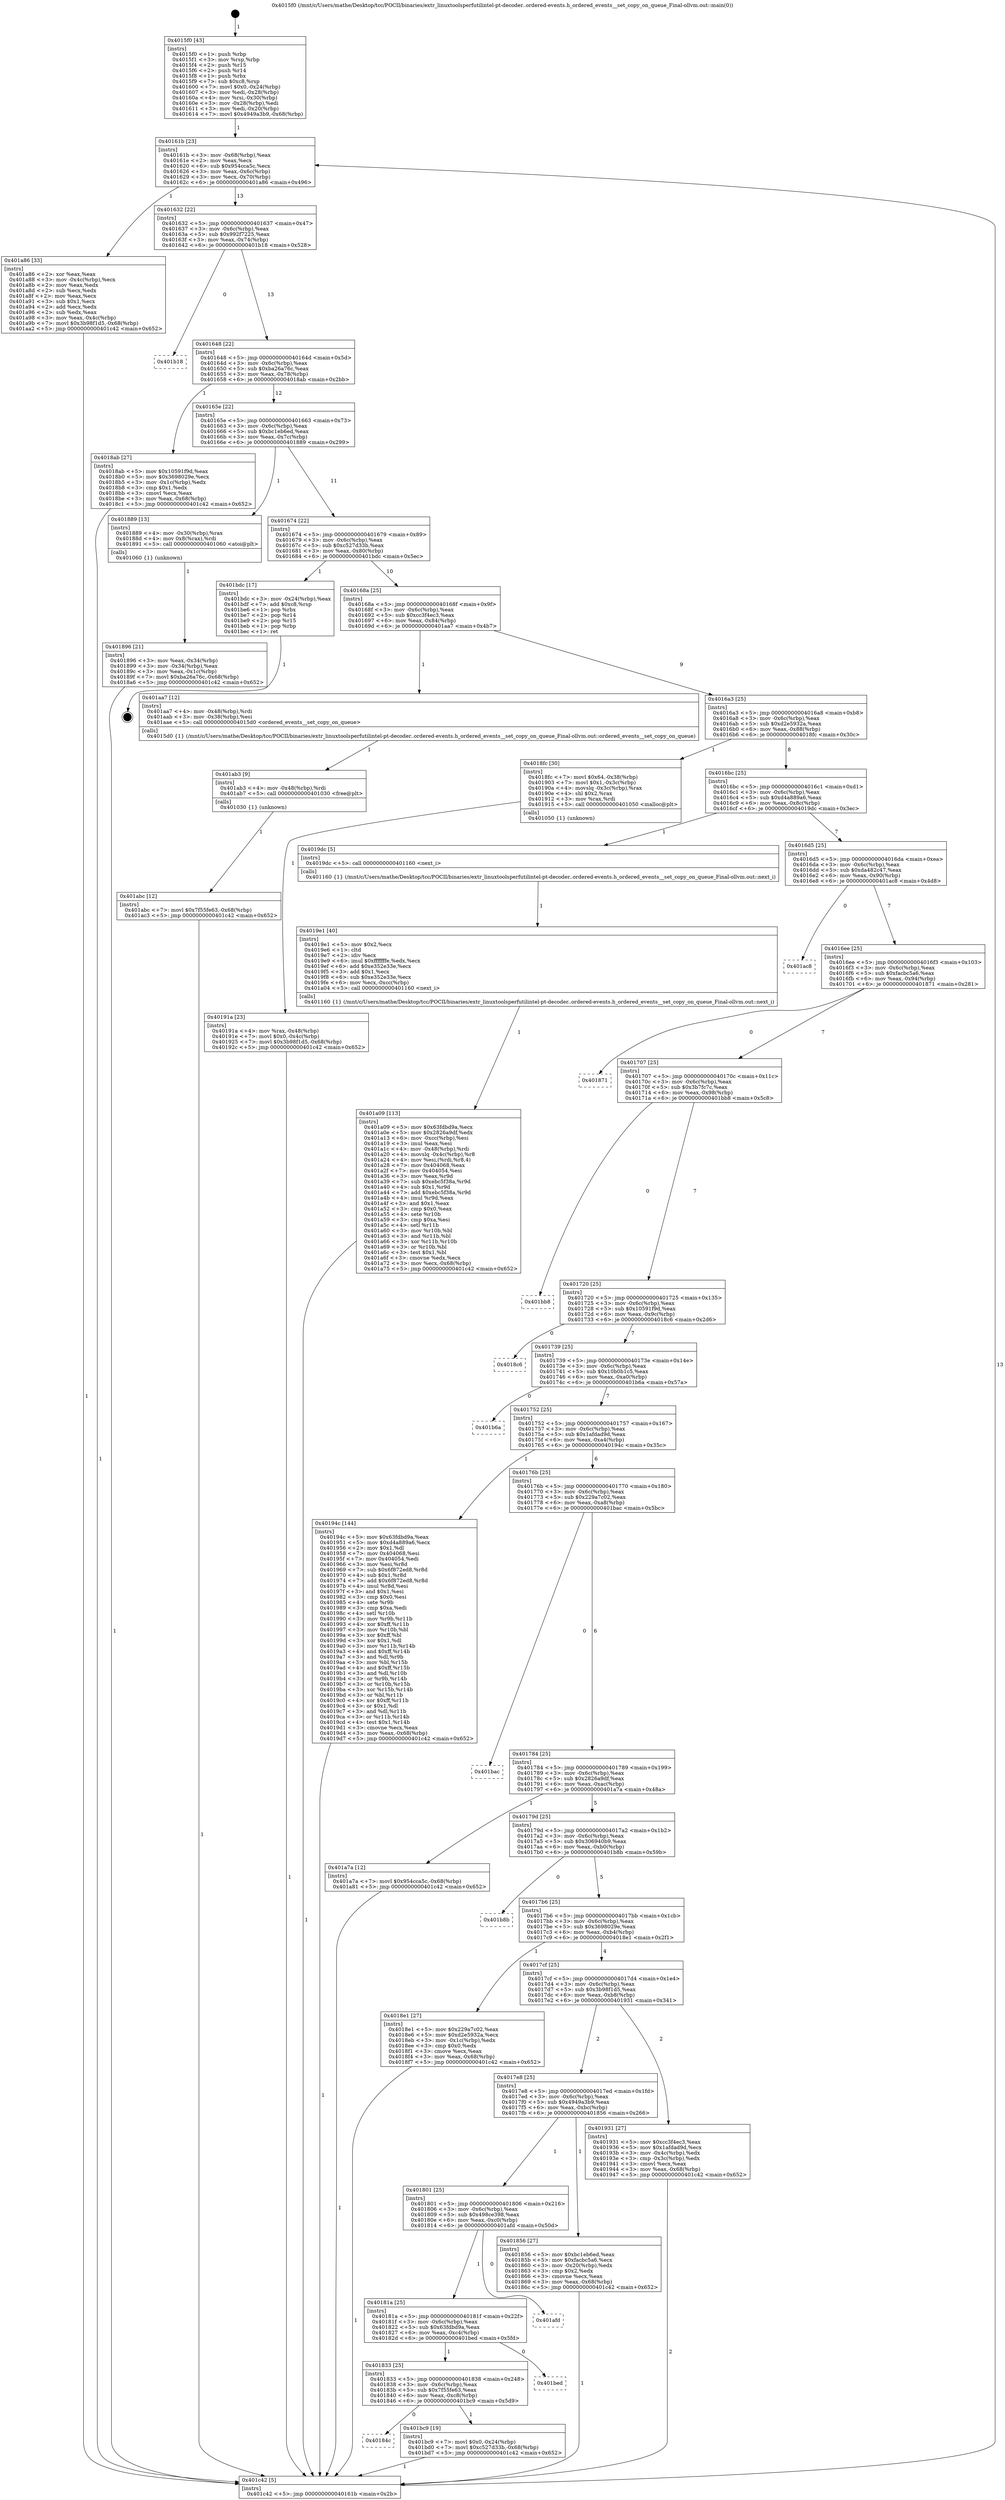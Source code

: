 digraph "0x4015f0" {
  label = "0x4015f0 (/mnt/c/Users/mathe/Desktop/tcc/POCII/binaries/extr_linuxtoolsperfutilintel-pt-decoder..ordered-events.h_ordered_events__set_copy_on_queue_Final-ollvm.out::main(0))"
  labelloc = "t"
  node[shape=record]

  Entry [label="",width=0.3,height=0.3,shape=circle,fillcolor=black,style=filled]
  "0x40161b" [label="{
     0x40161b [23]\l
     | [instrs]\l
     &nbsp;&nbsp;0x40161b \<+3\>: mov -0x68(%rbp),%eax\l
     &nbsp;&nbsp;0x40161e \<+2\>: mov %eax,%ecx\l
     &nbsp;&nbsp;0x401620 \<+6\>: sub $0x954cca5c,%ecx\l
     &nbsp;&nbsp;0x401626 \<+3\>: mov %eax,-0x6c(%rbp)\l
     &nbsp;&nbsp;0x401629 \<+3\>: mov %ecx,-0x70(%rbp)\l
     &nbsp;&nbsp;0x40162c \<+6\>: je 0000000000401a86 \<main+0x496\>\l
  }"]
  "0x401a86" [label="{
     0x401a86 [33]\l
     | [instrs]\l
     &nbsp;&nbsp;0x401a86 \<+2\>: xor %eax,%eax\l
     &nbsp;&nbsp;0x401a88 \<+3\>: mov -0x4c(%rbp),%ecx\l
     &nbsp;&nbsp;0x401a8b \<+2\>: mov %eax,%edx\l
     &nbsp;&nbsp;0x401a8d \<+2\>: sub %ecx,%edx\l
     &nbsp;&nbsp;0x401a8f \<+2\>: mov %eax,%ecx\l
     &nbsp;&nbsp;0x401a91 \<+3\>: sub $0x1,%ecx\l
     &nbsp;&nbsp;0x401a94 \<+2\>: add %ecx,%edx\l
     &nbsp;&nbsp;0x401a96 \<+2\>: sub %edx,%eax\l
     &nbsp;&nbsp;0x401a98 \<+3\>: mov %eax,-0x4c(%rbp)\l
     &nbsp;&nbsp;0x401a9b \<+7\>: movl $0x3b98f1d5,-0x68(%rbp)\l
     &nbsp;&nbsp;0x401aa2 \<+5\>: jmp 0000000000401c42 \<main+0x652\>\l
  }"]
  "0x401632" [label="{
     0x401632 [22]\l
     | [instrs]\l
     &nbsp;&nbsp;0x401632 \<+5\>: jmp 0000000000401637 \<main+0x47\>\l
     &nbsp;&nbsp;0x401637 \<+3\>: mov -0x6c(%rbp),%eax\l
     &nbsp;&nbsp;0x40163a \<+5\>: sub $0x992f7225,%eax\l
     &nbsp;&nbsp;0x40163f \<+3\>: mov %eax,-0x74(%rbp)\l
     &nbsp;&nbsp;0x401642 \<+6\>: je 0000000000401b18 \<main+0x528\>\l
  }"]
  Exit [label="",width=0.3,height=0.3,shape=circle,fillcolor=black,style=filled,peripheries=2]
  "0x401b18" [label="{
     0x401b18\l
  }", style=dashed]
  "0x401648" [label="{
     0x401648 [22]\l
     | [instrs]\l
     &nbsp;&nbsp;0x401648 \<+5\>: jmp 000000000040164d \<main+0x5d\>\l
     &nbsp;&nbsp;0x40164d \<+3\>: mov -0x6c(%rbp),%eax\l
     &nbsp;&nbsp;0x401650 \<+5\>: sub $0xba26a76c,%eax\l
     &nbsp;&nbsp;0x401655 \<+3\>: mov %eax,-0x78(%rbp)\l
     &nbsp;&nbsp;0x401658 \<+6\>: je 00000000004018ab \<main+0x2bb\>\l
  }"]
  "0x40184c" [label="{
     0x40184c\l
  }", style=dashed]
  "0x4018ab" [label="{
     0x4018ab [27]\l
     | [instrs]\l
     &nbsp;&nbsp;0x4018ab \<+5\>: mov $0x10591f9d,%eax\l
     &nbsp;&nbsp;0x4018b0 \<+5\>: mov $0x3698029e,%ecx\l
     &nbsp;&nbsp;0x4018b5 \<+3\>: mov -0x1c(%rbp),%edx\l
     &nbsp;&nbsp;0x4018b8 \<+3\>: cmp $0x1,%edx\l
     &nbsp;&nbsp;0x4018bb \<+3\>: cmovl %ecx,%eax\l
     &nbsp;&nbsp;0x4018be \<+3\>: mov %eax,-0x68(%rbp)\l
     &nbsp;&nbsp;0x4018c1 \<+5\>: jmp 0000000000401c42 \<main+0x652\>\l
  }"]
  "0x40165e" [label="{
     0x40165e [22]\l
     | [instrs]\l
     &nbsp;&nbsp;0x40165e \<+5\>: jmp 0000000000401663 \<main+0x73\>\l
     &nbsp;&nbsp;0x401663 \<+3\>: mov -0x6c(%rbp),%eax\l
     &nbsp;&nbsp;0x401666 \<+5\>: sub $0xbc1eb6ed,%eax\l
     &nbsp;&nbsp;0x40166b \<+3\>: mov %eax,-0x7c(%rbp)\l
     &nbsp;&nbsp;0x40166e \<+6\>: je 0000000000401889 \<main+0x299\>\l
  }"]
  "0x401bc9" [label="{
     0x401bc9 [19]\l
     | [instrs]\l
     &nbsp;&nbsp;0x401bc9 \<+7\>: movl $0x0,-0x24(%rbp)\l
     &nbsp;&nbsp;0x401bd0 \<+7\>: movl $0xc527d33b,-0x68(%rbp)\l
     &nbsp;&nbsp;0x401bd7 \<+5\>: jmp 0000000000401c42 \<main+0x652\>\l
  }"]
  "0x401889" [label="{
     0x401889 [13]\l
     | [instrs]\l
     &nbsp;&nbsp;0x401889 \<+4\>: mov -0x30(%rbp),%rax\l
     &nbsp;&nbsp;0x40188d \<+4\>: mov 0x8(%rax),%rdi\l
     &nbsp;&nbsp;0x401891 \<+5\>: call 0000000000401060 \<atoi@plt\>\l
     | [calls]\l
     &nbsp;&nbsp;0x401060 \{1\} (unknown)\l
  }"]
  "0x401674" [label="{
     0x401674 [22]\l
     | [instrs]\l
     &nbsp;&nbsp;0x401674 \<+5\>: jmp 0000000000401679 \<main+0x89\>\l
     &nbsp;&nbsp;0x401679 \<+3\>: mov -0x6c(%rbp),%eax\l
     &nbsp;&nbsp;0x40167c \<+5\>: sub $0xc527d33b,%eax\l
     &nbsp;&nbsp;0x401681 \<+3\>: mov %eax,-0x80(%rbp)\l
     &nbsp;&nbsp;0x401684 \<+6\>: je 0000000000401bdc \<main+0x5ec\>\l
  }"]
  "0x401833" [label="{
     0x401833 [25]\l
     | [instrs]\l
     &nbsp;&nbsp;0x401833 \<+5\>: jmp 0000000000401838 \<main+0x248\>\l
     &nbsp;&nbsp;0x401838 \<+3\>: mov -0x6c(%rbp),%eax\l
     &nbsp;&nbsp;0x40183b \<+5\>: sub $0x7f55fe63,%eax\l
     &nbsp;&nbsp;0x401840 \<+6\>: mov %eax,-0xc8(%rbp)\l
     &nbsp;&nbsp;0x401846 \<+6\>: je 0000000000401bc9 \<main+0x5d9\>\l
  }"]
  "0x401bdc" [label="{
     0x401bdc [17]\l
     | [instrs]\l
     &nbsp;&nbsp;0x401bdc \<+3\>: mov -0x24(%rbp),%eax\l
     &nbsp;&nbsp;0x401bdf \<+7\>: add $0xc8,%rsp\l
     &nbsp;&nbsp;0x401be6 \<+1\>: pop %rbx\l
     &nbsp;&nbsp;0x401be7 \<+2\>: pop %r14\l
     &nbsp;&nbsp;0x401be9 \<+2\>: pop %r15\l
     &nbsp;&nbsp;0x401beb \<+1\>: pop %rbp\l
     &nbsp;&nbsp;0x401bec \<+1\>: ret\l
  }"]
  "0x40168a" [label="{
     0x40168a [25]\l
     | [instrs]\l
     &nbsp;&nbsp;0x40168a \<+5\>: jmp 000000000040168f \<main+0x9f\>\l
     &nbsp;&nbsp;0x40168f \<+3\>: mov -0x6c(%rbp),%eax\l
     &nbsp;&nbsp;0x401692 \<+5\>: sub $0xcc3f4ec3,%eax\l
     &nbsp;&nbsp;0x401697 \<+6\>: mov %eax,-0x84(%rbp)\l
     &nbsp;&nbsp;0x40169d \<+6\>: je 0000000000401aa7 \<main+0x4b7\>\l
  }"]
  "0x401bed" [label="{
     0x401bed\l
  }", style=dashed]
  "0x401aa7" [label="{
     0x401aa7 [12]\l
     | [instrs]\l
     &nbsp;&nbsp;0x401aa7 \<+4\>: mov -0x48(%rbp),%rdi\l
     &nbsp;&nbsp;0x401aab \<+3\>: mov -0x38(%rbp),%esi\l
     &nbsp;&nbsp;0x401aae \<+5\>: call 00000000004015d0 \<ordered_events__set_copy_on_queue\>\l
     | [calls]\l
     &nbsp;&nbsp;0x4015d0 \{1\} (/mnt/c/Users/mathe/Desktop/tcc/POCII/binaries/extr_linuxtoolsperfutilintel-pt-decoder..ordered-events.h_ordered_events__set_copy_on_queue_Final-ollvm.out::ordered_events__set_copy_on_queue)\l
  }"]
  "0x4016a3" [label="{
     0x4016a3 [25]\l
     | [instrs]\l
     &nbsp;&nbsp;0x4016a3 \<+5\>: jmp 00000000004016a8 \<main+0xb8\>\l
     &nbsp;&nbsp;0x4016a8 \<+3\>: mov -0x6c(%rbp),%eax\l
     &nbsp;&nbsp;0x4016ab \<+5\>: sub $0xd2e5932a,%eax\l
     &nbsp;&nbsp;0x4016b0 \<+6\>: mov %eax,-0x88(%rbp)\l
     &nbsp;&nbsp;0x4016b6 \<+6\>: je 00000000004018fc \<main+0x30c\>\l
  }"]
  "0x40181a" [label="{
     0x40181a [25]\l
     | [instrs]\l
     &nbsp;&nbsp;0x40181a \<+5\>: jmp 000000000040181f \<main+0x22f\>\l
     &nbsp;&nbsp;0x40181f \<+3\>: mov -0x6c(%rbp),%eax\l
     &nbsp;&nbsp;0x401822 \<+5\>: sub $0x63fdbd9a,%eax\l
     &nbsp;&nbsp;0x401827 \<+6\>: mov %eax,-0xc4(%rbp)\l
     &nbsp;&nbsp;0x40182d \<+6\>: je 0000000000401bed \<main+0x5fd\>\l
  }"]
  "0x4018fc" [label="{
     0x4018fc [30]\l
     | [instrs]\l
     &nbsp;&nbsp;0x4018fc \<+7\>: movl $0x64,-0x38(%rbp)\l
     &nbsp;&nbsp;0x401903 \<+7\>: movl $0x1,-0x3c(%rbp)\l
     &nbsp;&nbsp;0x40190a \<+4\>: movslq -0x3c(%rbp),%rax\l
     &nbsp;&nbsp;0x40190e \<+4\>: shl $0x2,%rax\l
     &nbsp;&nbsp;0x401912 \<+3\>: mov %rax,%rdi\l
     &nbsp;&nbsp;0x401915 \<+5\>: call 0000000000401050 \<malloc@plt\>\l
     | [calls]\l
     &nbsp;&nbsp;0x401050 \{1\} (unknown)\l
  }"]
  "0x4016bc" [label="{
     0x4016bc [25]\l
     | [instrs]\l
     &nbsp;&nbsp;0x4016bc \<+5\>: jmp 00000000004016c1 \<main+0xd1\>\l
     &nbsp;&nbsp;0x4016c1 \<+3\>: mov -0x6c(%rbp),%eax\l
     &nbsp;&nbsp;0x4016c4 \<+5\>: sub $0xd4a889a6,%eax\l
     &nbsp;&nbsp;0x4016c9 \<+6\>: mov %eax,-0x8c(%rbp)\l
     &nbsp;&nbsp;0x4016cf \<+6\>: je 00000000004019dc \<main+0x3ec\>\l
  }"]
  "0x401afd" [label="{
     0x401afd\l
  }", style=dashed]
  "0x4019dc" [label="{
     0x4019dc [5]\l
     | [instrs]\l
     &nbsp;&nbsp;0x4019dc \<+5\>: call 0000000000401160 \<next_i\>\l
     | [calls]\l
     &nbsp;&nbsp;0x401160 \{1\} (/mnt/c/Users/mathe/Desktop/tcc/POCII/binaries/extr_linuxtoolsperfutilintel-pt-decoder..ordered-events.h_ordered_events__set_copy_on_queue_Final-ollvm.out::next_i)\l
  }"]
  "0x4016d5" [label="{
     0x4016d5 [25]\l
     | [instrs]\l
     &nbsp;&nbsp;0x4016d5 \<+5\>: jmp 00000000004016da \<main+0xea\>\l
     &nbsp;&nbsp;0x4016da \<+3\>: mov -0x6c(%rbp),%eax\l
     &nbsp;&nbsp;0x4016dd \<+5\>: sub $0xda482c47,%eax\l
     &nbsp;&nbsp;0x4016e2 \<+6\>: mov %eax,-0x90(%rbp)\l
     &nbsp;&nbsp;0x4016e8 \<+6\>: je 0000000000401ac8 \<main+0x4d8\>\l
  }"]
  "0x401abc" [label="{
     0x401abc [12]\l
     | [instrs]\l
     &nbsp;&nbsp;0x401abc \<+7\>: movl $0x7f55fe63,-0x68(%rbp)\l
     &nbsp;&nbsp;0x401ac3 \<+5\>: jmp 0000000000401c42 \<main+0x652\>\l
  }"]
  "0x401ac8" [label="{
     0x401ac8\l
  }", style=dashed]
  "0x4016ee" [label="{
     0x4016ee [25]\l
     | [instrs]\l
     &nbsp;&nbsp;0x4016ee \<+5\>: jmp 00000000004016f3 \<main+0x103\>\l
     &nbsp;&nbsp;0x4016f3 \<+3\>: mov -0x6c(%rbp),%eax\l
     &nbsp;&nbsp;0x4016f6 \<+5\>: sub $0xfacbc5a6,%eax\l
     &nbsp;&nbsp;0x4016fb \<+6\>: mov %eax,-0x94(%rbp)\l
     &nbsp;&nbsp;0x401701 \<+6\>: je 0000000000401871 \<main+0x281\>\l
  }"]
  "0x401ab3" [label="{
     0x401ab3 [9]\l
     | [instrs]\l
     &nbsp;&nbsp;0x401ab3 \<+4\>: mov -0x48(%rbp),%rdi\l
     &nbsp;&nbsp;0x401ab7 \<+5\>: call 0000000000401030 \<free@plt\>\l
     | [calls]\l
     &nbsp;&nbsp;0x401030 \{1\} (unknown)\l
  }"]
  "0x401871" [label="{
     0x401871\l
  }", style=dashed]
  "0x401707" [label="{
     0x401707 [25]\l
     | [instrs]\l
     &nbsp;&nbsp;0x401707 \<+5\>: jmp 000000000040170c \<main+0x11c\>\l
     &nbsp;&nbsp;0x40170c \<+3\>: mov -0x6c(%rbp),%eax\l
     &nbsp;&nbsp;0x40170f \<+5\>: sub $0x3b7fc7c,%eax\l
     &nbsp;&nbsp;0x401714 \<+6\>: mov %eax,-0x98(%rbp)\l
     &nbsp;&nbsp;0x40171a \<+6\>: je 0000000000401bb8 \<main+0x5c8\>\l
  }"]
  "0x401a09" [label="{
     0x401a09 [113]\l
     | [instrs]\l
     &nbsp;&nbsp;0x401a09 \<+5\>: mov $0x63fdbd9a,%ecx\l
     &nbsp;&nbsp;0x401a0e \<+5\>: mov $0x2826a9df,%edx\l
     &nbsp;&nbsp;0x401a13 \<+6\>: mov -0xcc(%rbp),%esi\l
     &nbsp;&nbsp;0x401a19 \<+3\>: imul %eax,%esi\l
     &nbsp;&nbsp;0x401a1c \<+4\>: mov -0x48(%rbp),%rdi\l
     &nbsp;&nbsp;0x401a20 \<+4\>: movslq -0x4c(%rbp),%r8\l
     &nbsp;&nbsp;0x401a24 \<+4\>: mov %esi,(%rdi,%r8,4)\l
     &nbsp;&nbsp;0x401a28 \<+7\>: mov 0x404068,%eax\l
     &nbsp;&nbsp;0x401a2f \<+7\>: mov 0x404054,%esi\l
     &nbsp;&nbsp;0x401a36 \<+3\>: mov %eax,%r9d\l
     &nbsp;&nbsp;0x401a39 \<+7\>: sub $0xebc5f38a,%r9d\l
     &nbsp;&nbsp;0x401a40 \<+4\>: sub $0x1,%r9d\l
     &nbsp;&nbsp;0x401a44 \<+7\>: add $0xebc5f38a,%r9d\l
     &nbsp;&nbsp;0x401a4b \<+4\>: imul %r9d,%eax\l
     &nbsp;&nbsp;0x401a4f \<+3\>: and $0x1,%eax\l
     &nbsp;&nbsp;0x401a52 \<+3\>: cmp $0x0,%eax\l
     &nbsp;&nbsp;0x401a55 \<+4\>: sete %r10b\l
     &nbsp;&nbsp;0x401a59 \<+3\>: cmp $0xa,%esi\l
     &nbsp;&nbsp;0x401a5c \<+4\>: setl %r11b\l
     &nbsp;&nbsp;0x401a60 \<+3\>: mov %r10b,%bl\l
     &nbsp;&nbsp;0x401a63 \<+3\>: and %r11b,%bl\l
     &nbsp;&nbsp;0x401a66 \<+3\>: xor %r11b,%r10b\l
     &nbsp;&nbsp;0x401a69 \<+3\>: or %r10b,%bl\l
     &nbsp;&nbsp;0x401a6c \<+3\>: test $0x1,%bl\l
     &nbsp;&nbsp;0x401a6f \<+3\>: cmovne %edx,%ecx\l
     &nbsp;&nbsp;0x401a72 \<+3\>: mov %ecx,-0x68(%rbp)\l
     &nbsp;&nbsp;0x401a75 \<+5\>: jmp 0000000000401c42 \<main+0x652\>\l
  }"]
  "0x401bb8" [label="{
     0x401bb8\l
  }", style=dashed]
  "0x401720" [label="{
     0x401720 [25]\l
     | [instrs]\l
     &nbsp;&nbsp;0x401720 \<+5\>: jmp 0000000000401725 \<main+0x135\>\l
     &nbsp;&nbsp;0x401725 \<+3\>: mov -0x6c(%rbp),%eax\l
     &nbsp;&nbsp;0x401728 \<+5\>: sub $0x10591f9d,%eax\l
     &nbsp;&nbsp;0x40172d \<+6\>: mov %eax,-0x9c(%rbp)\l
     &nbsp;&nbsp;0x401733 \<+6\>: je 00000000004018c6 \<main+0x2d6\>\l
  }"]
  "0x4019e1" [label="{
     0x4019e1 [40]\l
     | [instrs]\l
     &nbsp;&nbsp;0x4019e1 \<+5\>: mov $0x2,%ecx\l
     &nbsp;&nbsp;0x4019e6 \<+1\>: cltd\l
     &nbsp;&nbsp;0x4019e7 \<+2\>: idiv %ecx\l
     &nbsp;&nbsp;0x4019e9 \<+6\>: imul $0xfffffffe,%edx,%ecx\l
     &nbsp;&nbsp;0x4019ef \<+6\>: add $0xe352e33e,%ecx\l
     &nbsp;&nbsp;0x4019f5 \<+3\>: add $0x1,%ecx\l
     &nbsp;&nbsp;0x4019f8 \<+6\>: sub $0xe352e33e,%ecx\l
     &nbsp;&nbsp;0x4019fe \<+6\>: mov %ecx,-0xcc(%rbp)\l
     &nbsp;&nbsp;0x401a04 \<+5\>: call 0000000000401160 \<next_i\>\l
     | [calls]\l
     &nbsp;&nbsp;0x401160 \{1\} (/mnt/c/Users/mathe/Desktop/tcc/POCII/binaries/extr_linuxtoolsperfutilintel-pt-decoder..ordered-events.h_ordered_events__set_copy_on_queue_Final-ollvm.out::next_i)\l
  }"]
  "0x4018c6" [label="{
     0x4018c6\l
  }", style=dashed]
  "0x401739" [label="{
     0x401739 [25]\l
     | [instrs]\l
     &nbsp;&nbsp;0x401739 \<+5\>: jmp 000000000040173e \<main+0x14e\>\l
     &nbsp;&nbsp;0x40173e \<+3\>: mov -0x6c(%rbp),%eax\l
     &nbsp;&nbsp;0x401741 \<+5\>: sub $0x10b0b1c5,%eax\l
     &nbsp;&nbsp;0x401746 \<+6\>: mov %eax,-0xa0(%rbp)\l
     &nbsp;&nbsp;0x40174c \<+6\>: je 0000000000401b6a \<main+0x57a\>\l
  }"]
  "0x40191a" [label="{
     0x40191a [23]\l
     | [instrs]\l
     &nbsp;&nbsp;0x40191a \<+4\>: mov %rax,-0x48(%rbp)\l
     &nbsp;&nbsp;0x40191e \<+7\>: movl $0x0,-0x4c(%rbp)\l
     &nbsp;&nbsp;0x401925 \<+7\>: movl $0x3b98f1d5,-0x68(%rbp)\l
     &nbsp;&nbsp;0x40192c \<+5\>: jmp 0000000000401c42 \<main+0x652\>\l
  }"]
  "0x401b6a" [label="{
     0x401b6a\l
  }", style=dashed]
  "0x401752" [label="{
     0x401752 [25]\l
     | [instrs]\l
     &nbsp;&nbsp;0x401752 \<+5\>: jmp 0000000000401757 \<main+0x167\>\l
     &nbsp;&nbsp;0x401757 \<+3\>: mov -0x6c(%rbp),%eax\l
     &nbsp;&nbsp;0x40175a \<+5\>: sub $0x1afdad9d,%eax\l
     &nbsp;&nbsp;0x40175f \<+6\>: mov %eax,-0xa4(%rbp)\l
     &nbsp;&nbsp;0x401765 \<+6\>: je 000000000040194c \<main+0x35c\>\l
  }"]
  "0x401896" [label="{
     0x401896 [21]\l
     | [instrs]\l
     &nbsp;&nbsp;0x401896 \<+3\>: mov %eax,-0x34(%rbp)\l
     &nbsp;&nbsp;0x401899 \<+3\>: mov -0x34(%rbp),%eax\l
     &nbsp;&nbsp;0x40189c \<+3\>: mov %eax,-0x1c(%rbp)\l
     &nbsp;&nbsp;0x40189f \<+7\>: movl $0xba26a76c,-0x68(%rbp)\l
     &nbsp;&nbsp;0x4018a6 \<+5\>: jmp 0000000000401c42 \<main+0x652\>\l
  }"]
  "0x40194c" [label="{
     0x40194c [144]\l
     | [instrs]\l
     &nbsp;&nbsp;0x40194c \<+5\>: mov $0x63fdbd9a,%eax\l
     &nbsp;&nbsp;0x401951 \<+5\>: mov $0xd4a889a6,%ecx\l
     &nbsp;&nbsp;0x401956 \<+2\>: mov $0x1,%dl\l
     &nbsp;&nbsp;0x401958 \<+7\>: mov 0x404068,%esi\l
     &nbsp;&nbsp;0x40195f \<+7\>: mov 0x404054,%edi\l
     &nbsp;&nbsp;0x401966 \<+3\>: mov %esi,%r8d\l
     &nbsp;&nbsp;0x401969 \<+7\>: sub $0x6f872ed8,%r8d\l
     &nbsp;&nbsp;0x401970 \<+4\>: sub $0x1,%r8d\l
     &nbsp;&nbsp;0x401974 \<+7\>: add $0x6f872ed8,%r8d\l
     &nbsp;&nbsp;0x40197b \<+4\>: imul %r8d,%esi\l
     &nbsp;&nbsp;0x40197f \<+3\>: and $0x1,%esi\l
     &nbsp;&nbsp;0x401982 \<+3\>: cmp $0x0,%esi\l
     &nbsp;&nbsp;0x401985 \<+4\>: sete %r9b\l
     &nbsp;&nbsp;0x401989 \<+3\>: cmp $0xa,%edi\l
     &nbsp;&nbsp;0x40198c \<+4\>: setl %r10b\l
     &nbsp;&nbsp;0x401990 \<+3\>: mov %r9b,%r11b\l
     &nbsp;&nbsp;0x401993 \<+4\>: xor $0xff,%r11b\l
     &nbsp;&nbsp;0x401997 \<+3\>: mov %r10b,%bl\l
     &nbsp;&nbsp;0x40199a \<+3\>: xor $0xff,%bl\l
     &nbsp;&nbsp;0x40199d \<+3\>: xor $0x1,%dl\l
     &nbsp;&nbsp;0x4019a0 \<+3\>: mov %r11b,%r14b\l
     &nbsp;&nbsp;0x4019a3 \<+4\>: and $0xff,%r14b\l
     &nbsp;&nbsp;0x4019a7 \<+3\>: and %dl,%r9b\l
     &nbsp;&nbsp;0x4019aa \<+3\>: mov %bl,%r15b\l
     &nbsp;&nbsp;0x4019ad \<+4\>: and $0xff,%r15b\l
     &nbsp;&nbsp;0x4019b1 \<+3\>: and %dl,%r10b\l
     &nbsp;&nbsp;0x4019b4 \<+3\>: or %r9b,%r14b\l
     &nbsp;&nbsp;0x4019b7 \<+3\>: or %r10b,%r15b\l
     &nbsp;&nbsp;0x4019ba \<+3\>: xor %r15b,%r14b\l
     &nbsp;&nbsp;0x4019bd \<+3\>: or %bl,%r11b\l
     &nbsp;&nbsp;0x4019c0 \<+4\>: xor $0xff,%r11b\l
     &nbsp;&nbsp;0x4019c4 \<+3\>: or $0x1,%dl\l
     &nbsp;&nbsp;0x4019c7 \<+3\>: and %dl,%r11b\l
     &nbsp;&nbsp;0x4019ca \<+3\>: or %r11b,%r14b\l
     &nbsp;&nbsp;0x4019cd \<+4\>: test $0x1,%r14b\l
     &nbsp;&nbsp;0x4019d1 \<+3\>: cmovne %ecx,%eax\l
     &nbsp;&nbsp;0x4019d4 \<+3\>: mov %eax,-0x68(%rbp)\l
     &nbsp;&nbsp;0x4019d7 \<+5\>: jmp 0000000000401c42 \<main+0x652\>\l
  }"]
  "0x40176b" [label="{
     0x40176b [25]\l
     | [instrs]\l
     &nbsp;&nbsp;0x40176b \<+5\>: jmp 0000000000401770 \<main+0x180\>\l
     &nbsp;&nbsp;0x401770 \<+3\>: mov -0x6c(%rbp),%eax\l
     &nbsp;&nbsp;0x401773 \<+5\>: sub $0x229a7c02,%eax\l
     &nbsp;&nbsp;0x401778 \<+6\>: mov %eax,-0xa8(%rbp)\l
     &nbsp;&nbsp;0x40177e \<+6\>: je 0000000000401bac \<main+0x5bc\>\l
  }"]
  "0x4015f0" [label="{
     0x4015f0 [43]\l
     | [instrs]\l
     &nbsp;&nbsp;0x4015f0 \<+1\>: push %rbp\l
     &nbsp;&nbsp;0x4015f1 \<+3\>: mov %rsp,%rbp\l
     &nbsp;&nbsp;0x4015f4 \<+2\>: push %r15\l
     &nbsp;&nbsp;0x4015f6 \<+2\>: push %r14\l
     &nbsp;&nbsp;0x4015f8 \<+1\>: push %rbx\l
     &nbsp;&nbsp;0x4015f9 \<+7\>: sub $0xc8,%rsp\l
     &nbsp;&nbsp;0x401600 \<+7\>: movl $0x0,-0x24(%rbp)\l
     &nbsp;&nbsp;0x401607 \<+3\>: mov %edi,-0x28(%rbp)\l
     &nbsp;&nbsp;0x40160a \<+4\>: mov %rsi,-0x30(%rbp)\l
     &nbsp;&nbsp;0x40160e \<+3\>: mov -0x28(%rbp),%edi\l
     &nbsp;&nbsp;0x401611 \<+3\>: mov %edi,-0x20(%rbp)\l
     &nbsp;&nbsp;0x401614 \<+7\>: movl $0x4949a3b9,-0x68(%rbp)\l
  }"]
  "0x401bac" [label="{
     0x401bac\l
  }", style=dashed]
  "0x401784" [label="{
     0x401784 [25]\l
     | [instrs]\l
     &nbsp;&nbsp;0x401784 \<+5\>: jmp 0000000000401789 \<main+0x199\>\l
     &nbsp;&nbsp;0x401789 \<+3\>: mov -0x6c(%rbp),%eax\l
     &nbsp;&nbsp;0x40178c \<+5\>: sub $0x2826a9df,%eax\l
     &nbsp;&nbsp;0x401791 \<+6\>: mov %eax,-0xac(%rbp)\l
     &nbsp;&nbsp;0x401797 \<+6\>: je 0000000000401a7a \<main+0x48a\>\l
  }"]
  "0x401c42" [label="{
     0x401c42 [5]\l
     | [instrs]\l
     &nbsp;&nbsp;0x401c42 \<+5\>: jmp 000000000040161b \<main+0x2b\>\l
  }"]
  "0x401a7a" [label="{
     0x401a7a [12]\l
     | [instrs]\l
     &nbsp;&nbsp;0x401a7a \<+7\>: movl $0x954cca5c,-0x68(%rbp)\l
     &nbsp;&nbsp;0x401a81 \<+5\>: jmp 0000000000401c42 \<main+0x652\>\l
  }"]
  "0x40179d" [label="{
     0x40179d [25]\l
     | [instrs]\l
     &nbsp;&nbsp;0x40179d \<+5\>: jmp 00000000004017a2 \<main+0x1b2\>\l
     &nbsp;&nbsp;0x4017a2 \<+3\>: mov -0x6c(%rbp),%eax\l
     &nbsp;&nbsp;0x4017a5 \<+5\>: sub $0x306940b9,%eax\l
     &nbsp;&nbsp;0x4017aa \<+6\>: mov %eax,-0xb0(%rbp)\l
     &nbsp;&nbsp;0x4017b0 \<+6\>: je 0000000000401b8b \<main+0x59b\>\l
  }"]
  "0x401801" [label="{
     0x401801 [25]\l
     | [instrs]\l
     &nbsp;&nbsp;0x401801 \<+5\>: jmp 0000000000401806 \<main+0x216\>\l
     &nbsp;&nbsp;0x401806 \<+3\>: mov -0x6c(%rbp),%eax\l
     &nbsp;&nbsp;0x401809 \<+5\>: sub $0x498ce398,%eax\l
     &nbsp;&nbsp;0x40180e \<+6\>: mov %eax,-0xc0(%rbp)\l
     &nbsp;&nbsp;0x401814 \<+6\>: je 0000000000401afd \<main+0x50d\>\l
  }"]
  "0x401b8b" [label="{
     0x401b8b\l
  }", style=dashed]
  "0x4017b6" [label="{
     0x4017b6 [25]\l
     | [instrs]\l
     &nbsp;&nbsp;0x4017b6 \<+5\>: jmp 00000000004017bb \<main+0x1cb\>\l
     &nbsp;&nbsp;0x4017bb \<+3\>: mov -0x6c(%rbp),%eax\l
     &nbsp;&nbsp;0x4017be \<+5\>: sub $0x3698029e,%eax\l
     &nbsp;&nbsp;0x4017c3 \<+6\>: mov %eax,-0xb4(%rbp)\l
     &nbsp;&nbsp;0x4017c9 \<+6\>: je 00000000004018e1 \<main+0x2f1\>\l
  }"]
  "0x401856" [label="{
     0x401856 [27]\l
     | [instrs]\l
     &nbsp;&nbsp;0x401856 \<+5\>: mov $0xbc1eb6ed,%eax\l
     &nbsp;&nbsp;0x40185b \<+5\>: mov $0xfacbc5a6,%ecx\l
     &nbsp;&nbsp;0x401860 \<+3\>: mov -0x20(%rbp),%edx\l
     &nbsp;&nbsp;0x401863 \<+3\>: cmp $0x2,%edx\l
     &nbsp;&nbsp;0x401866 \<+3\>: cmovne %ecx,%eax\l
     &nbsp;&nbsp;0x401869 \<+3\>: mov %eax,-0x68(%rbp)\l
     &nbsp;&nbsp;0x40186c \<+5\>: jmp 0000000000401c42 \<main+0x652\>\l
  }"]
  "0x4018e1" [label="{
     0x4018e1 [27]\l
     | [instrs]\l
     &nbsp;&nbsp;0x4018e1 \<+5\>: mov $0x229a7c02,%eax\l
     &nbsp;&nbsp;0x4018e6 \<+5\>: mov $0xd2e5932a,%ecx\l
     &nbsp;&nbsp;0x4018eb \<+3\>: mov -0x1c(%rbp),%edx\l
     &nbsp;&nbsp;0x4018ee \<+3\>: cmp $0x0,%edx\l
     &nbsp;&nbsp;0x4018f1 \<+3\>: cmove %ecx,%eax\l
     &nbsp;&nbsp;0x4018f4 \<+3\>: mov %eax,-0x68(%rbp)\l
     &nbsp;&nbsp;0x4018f7 \<+5\>: jmp 0000000000401c42 \<main+0x652\>\l
  }"]
  "0x4017cf" [label="{
     0x4017cf [25]\l
     | [instrs]\l
     &nbsp;&nbsp;0x4017cf \<+5\>: jmp 00000000004017d4 \<main+0x1e4\>\l
     &nbsp;&nbsp;0x4017d4 \<+3\>: mov -0x6c(%rbp),%eax\l
     &nbsp;&nbsp;0x4017d7 \<+5\>: sub $0x3b98f1d5,%eax\l
     &nbsp;&nbsp;0x4017dc \<+6\>: mov %eax,-0xb8(%rbp)\l
     &nbsp;&nbsp;0x4017e2 \<+6\>: je 0000000000401931 \<main+0x341\>\l
  }"]
  "0x4017e8" [label="{
     0x4017e8 [25]\l
     | [instrs]\l
     &nbsp;&nbsp;0x4017e8 \<+5\>: jmp 00000000004017ed \<main+0x1fd\>\l
     &nbsp;&nbsp;0x4017ed \<+3\>: mov -0x6c(%rbp),%eax\l
     &nbsp;&nbsp;0x4017f0 \<+5\>: sub $0x4949a3b9,%eax\l
     &nbsp;&nbsp;0x4017f5 \<+6\>: mov %eax,-0xbc(%rbp)\l
     &nbsp;&nbsp;0x4017fb \<+6\>: je 0000000000401856 \<main+0x266\>\l
  }"]
  "0x401931" [label="{
     0x401931 [27]\l
     | [instrs]\l
     &nbsp;&nbsp;0x401931 \<+5\>: mov $0xcc3f4ec3,%eax\l
     &nbsp;&nbsp;0x401936 \<+5\>: mov $0x1afdad9d,%ecx\l
     &nbsp;&nbsp;0x40193b \<+3\>: mov -0x4c(%rbp),%edx\l
     &nbsp;&nbsp;0x40193e \<+3\>: cmp -0x3c(%rbp),%edx\l
     &nbsp;&nbsp;0x401941 \<+3\>: cmovl %ecx,%eax\l
     &nbsp;&nbsp;0x401944 \<+3\>: mov %eax,-0x68(%rbp)\l
     &nbsp;&nbsp;0x401947 \<+5\>: jmp 0000000000401c42 \<main+0x652\>\l
  }"]
  Entry -> "0x4015f0" [label=" 1"]
  "0x40161b" -> "0x401a86" [label=" 1"]
  "0x40161b" -> "0x401632" [label=" 13"]
  "0x401bdc" -> Exit [label=" 1"]
  "0x401632" -> "0x401b18" [label=" 0"]
  "0x401632" -> "0x401648" [label=" 13"]
  "0x401bc9" -> "0x401c42" [label=" 1"]
  "0x401648" -> "0x4018ab" [label=" 1"]
  "0x401648" -> "0x40165e" [label=" 12"]
  "0x401833" -> "0x40184c" [label=" 0"]
  "0x40165e" -> "0x401889" [label=" 1"]
  "0x40165e" -> "0x401674" [label=" 11"]
  "0x401833" -> "0x401bc9" [label=" 1"]
  "0x401674" -> "0x401bdc" [label=" 1"]
  "0x401674" -> "0x40168a" [label=" 10"]
  "0x40181a" -> "0x401833" [label=" 1"]
  "0x40168a" -> "0x401aa7" [label=" 1"]
  "0x40168a" -> "0x4016a3" [label=" 9"]
  "0x40181a" -> "0x401bed" [label=" 0"]
  "0x4016a3" -> "0x4018fc" [label=" 1"]
  "0x4016a3" -> "0x4016bc" [label=" 8"]
  "0x401801" -> "0x40181a" [label=" 1"]
  "0x4016bc" -> "0x4019dc" [label=" 1"]
  "0x4016bc" -> "0x4016d5" [label=" 7"]
  "0x401801" -> "0x401afd" [label=" 0"]
  "0x4016d5" -> "0x401ac8" [label=" 0"]
  "0x4016d5" -> "0x4016ee" [label=" 7"]
  "0x401abc" -> "0x401c42" [label=" 1"]
  "0x4016ee" -> "0x401871" [label=" 0"]
  "0x4016ee" -> "0x401707" [label=" 7"]
  "0x401ab3" -> "0x401abc" [label=" 1"]
  "0x401707" -> "0x401bb8" [label=" 0"]
  "0x401707" -> "0x401720" [label=" 7"]
  "0x401aa7" -> "0x401ab3" [label=" 1"]
  "0x401720" -> "0x4018c6" [label=" 0"]
  "0x401720" -> "0x401739" [label=" 7"]
  "0x401a86" -> "0x401c42" [label=" 1"]
  "0x401739" -> "0x401b6a" [label=" 0"]
  "0x401739" -> "0x401752" [label=" 7"]
  "0x401a7a" -> "0x401c42" [label=" 1"]
  "0x401752" -> "0x40194c" [label=" 1"]
  "0x401752" -> "0x40176b" [label=" 6"]
  "0x401a09" -> "0x401c42" [label=" 1"]
  "0x40176b" -> "0x401bac" [label=" 0"]
  "0x40176b" -> "0x401784" [label=" 6"]
  "0x4019e1" -> "0x401a09" [label=" 1"]
  "0x401784" -> "0x401a7a" [label=" 1"]
  "0x401784" -> "0x40179d" [label=" 5"]
  "0x4019dc" -> "0x4019e1" [label=" 1"]
  "0x40179d" -> "0x401b8b" [label=" 0"]
  "0x40179d" -> "0x4017b6" [label=" 5"]
  "0x40194c" -> "0x401c42" [label=" 1"]
  "0x4017b6" -> "0x4018e1" [label=" 1"]
  "0x4017b6" -> "0x4017cf" [label=" 4"]
  "0x401931" -> "0x401c42" [label=" 2"]
  "0x4017cf" -> "0x401931" [label=" 2"]
  "0x4017cf" -> "0x4017e8" [label=" 2"]
  "0x40191a" -> "0x401c42" [label=" 1"]
  "0x4017e8" -> "0x401856" [label=" 1"]
  "0x4017e8" -> "0x401801" [label=" 1"]
  "0x401856" -> "0x401c42" [label=" 1"]
  "0x4015f0" -> "0x40161b" [label=" 1"]
  "0x401c42" -> "0x40161b" [label=" 13"]
  "0x401889" -> "0x401896" [label=" 1"]
  "0x401896" -> "0x401c42" [label=" 1"]
  "0x4018ab" -> "0x401c42" [label=" 1"]
  "0x4018e1" -> "0x401c42" [label=" 1"]
  "0x4018fc" -> "0x40191a" [label=" 1"]
}
